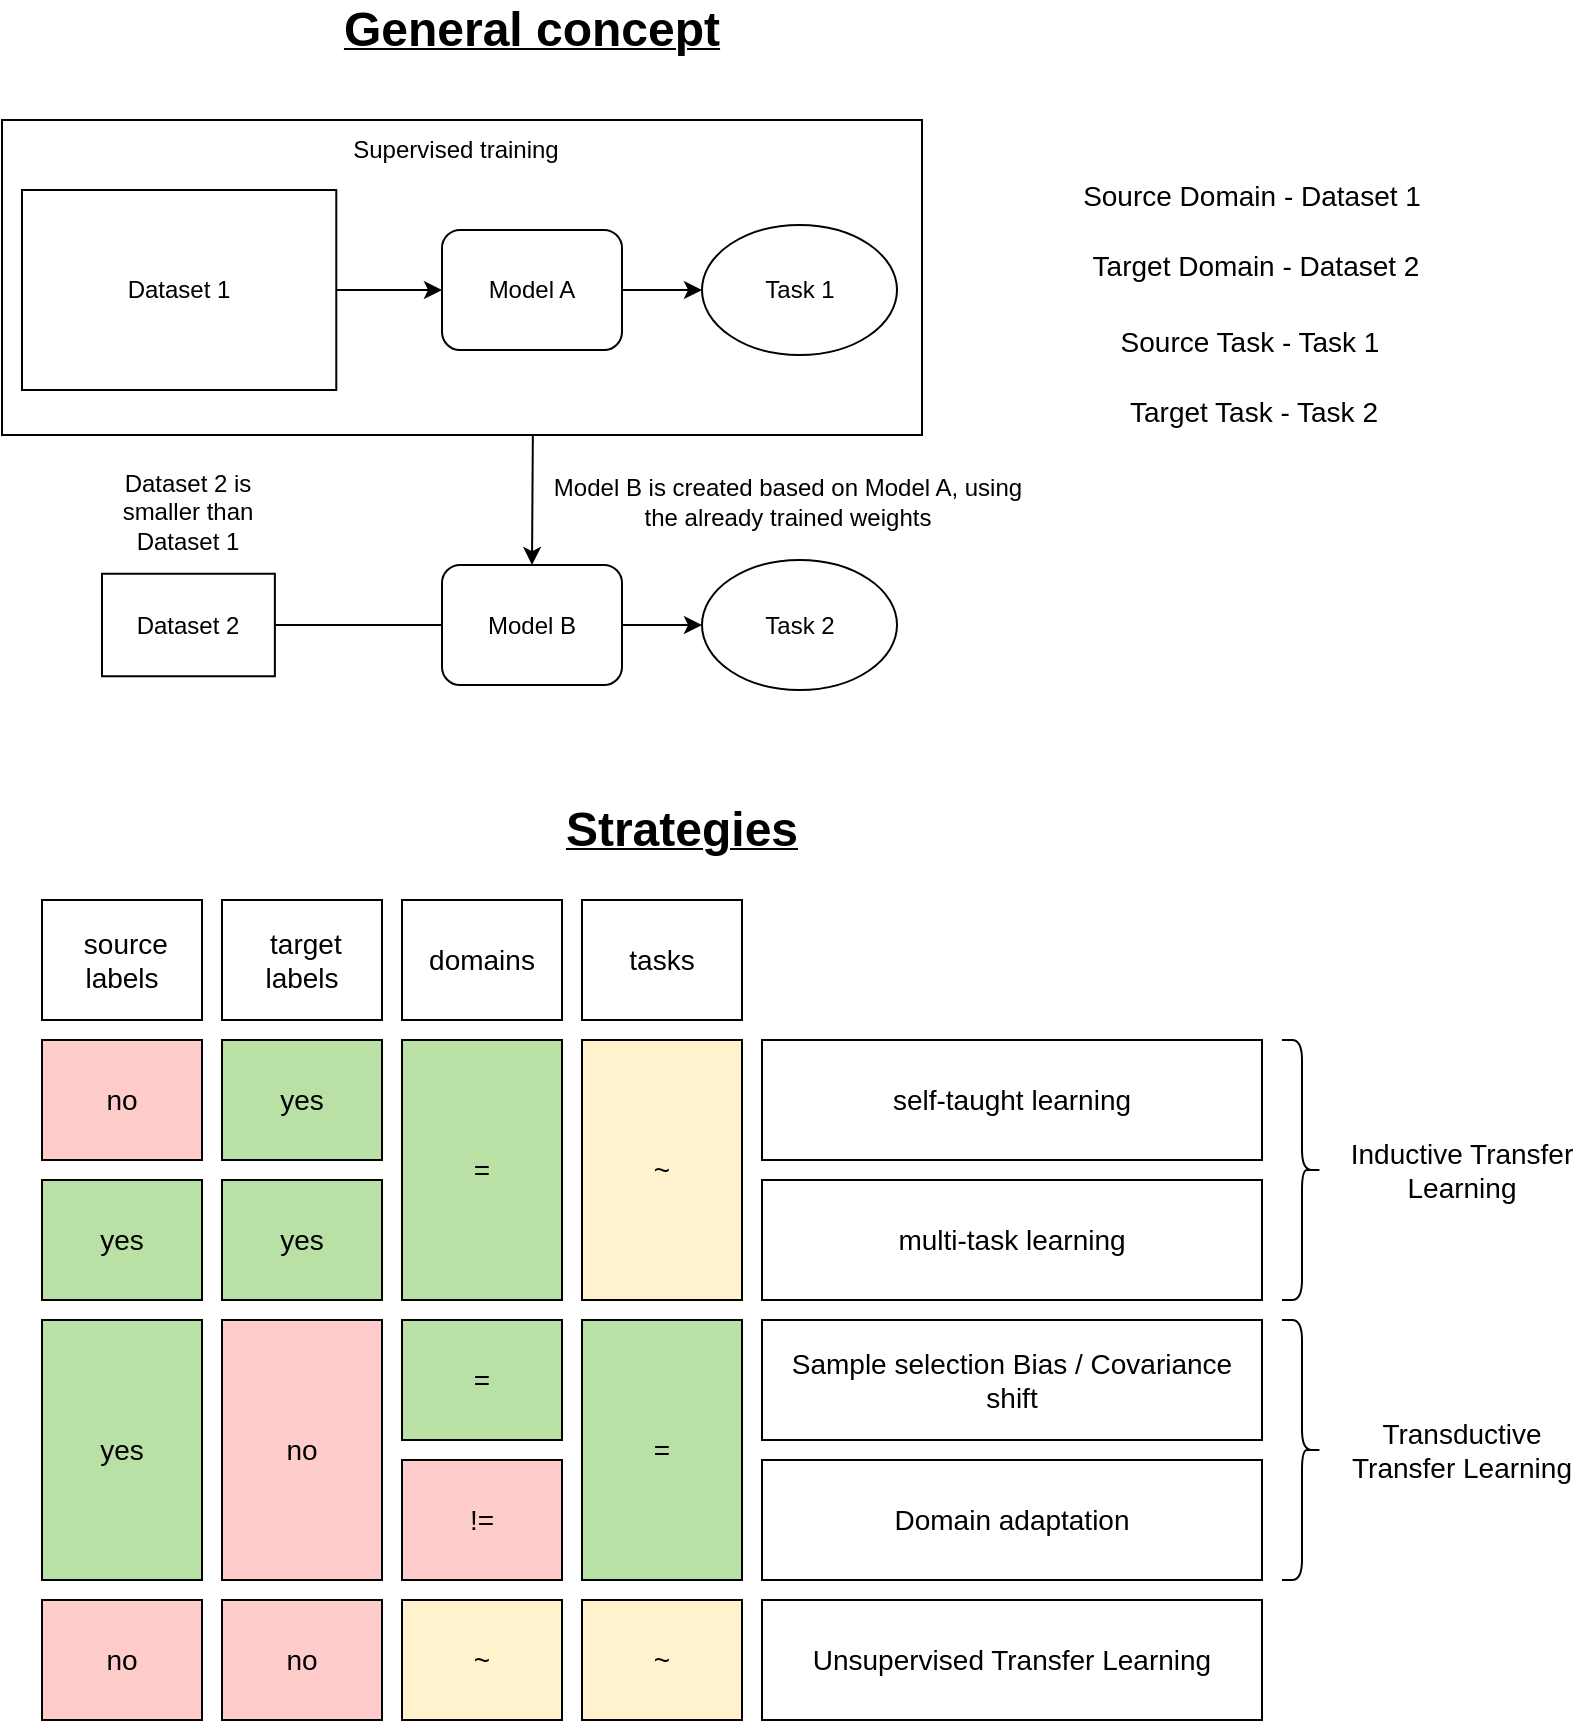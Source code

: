 <mxfile version="20.3.6" type="github">
  <diagram id="2KF-llWUAsRiXLdBTBko" name="Page-1">
    <mxGraphModel dx="1278" dy="1605" grid="1" gridSize="10" guides="1" tooltips="1" connect="1" arrows="1" fold="1" page="1" pageScale="1" pageWidth="850" pageHeight="1100" math="0" shadow="0">
      <root>
        <mxCell id="0" />
        <mxCell id="1" parent="0" />
        <mxCell id="2Qtg0f-xws7gsFXFlxQl-7" value="" style="rounded=0;whiteSpace=wrap;html=1;fillColor=none;" parent="1" vertex="1">
          <mxGeometry x="100" y="50" width="460" height="157.5" as="geometry" />
        </mxCell>
        <mxCell id="2Qtg0f-xws7gsFXFlxQl-12" style="edgeStyle=orthogonalEdgeStyle;rounded=0;orthogonalLoop=1;jettySize=auto;html=1;entryX=0;entryY=0.5;entryDx=0;entryDy=0;" parent="1" source="2Qtg0f-xws7gsFXFlxQl-1" target="2Qtg0f-xws7gsFXFlxQl-9" edge="1">
          <mxGeometry relative="1" as="geometry" />
        </mxCell>
        <mxCell id="2Qtg0f-xws7gsFXFlxQl-1" value="Dataset 1" style="rounded=0;whiteSpace=wrap;html=1;" parent="1" vertex="1">
          <mxGeometry x="110" y="85" width="157.14" height="100" as="geometry" />
        </mxCell>
        <mxCell id="2Qtg0f-xws7gsFXFlxQl-2" value="Task 1" style="ellipse;whiteSpace=wrap;html=1;" parent="1" vertex="1">
          <mxGeometry x="450" y="102.5" width="97.5" height="65" as="geometry" />
        </mxCell>
        <mxCell id="2Qtg0f-xws7gsFXFlxQl-6" style="edgeStyle=orthogonalEdgeStyle;rounded=0;orthogonalLoop=1;jettySize=auto;html=1;startArrow=none;" parent="1" source="2Qtg0f-xws7gsFXFlxQl-14" target="2Qtg0f-xws7gsFXFlxQl-5" edge="1">
          <mxGeometry relative="1" as="geometry" />
        </mxCell>
        <mxCell id="2Qtg0f-xws7gsFXFlxQl-4" value="Dataset 2" style="rounded=0;whiteSpace=wrap;html=1;" parent="1" vertex="1">
          <mxGeometry x="150" y="276.88" width="86.43" height="51.25" as="geometry" />
        </mxCell>
        <mxCell id="2Qtg0f-xws7gsFXFlxQl-5" value="Task 2" style="ellipse;whiteSpace=wrap;html=1;" parent="1" vertex="1">
          <mxGeometry x="450" y="270" width="97.5" height="65" as="geometry" />
        </mxCell>
        <mxCell id="2Qtg0f-xws7gsFXFlxQl-8" value="Supervised training" style="text;html=1;strokeColor=none;fillColor=none;align=center;verticalAlign=middle;whiteSpace=wrap;rounded=0;" parent="1" vertex="1">
          <mxGeometry x="267.14" y="50" width="120" height="30" as="geometry" />
        </mxCell>
        <mxCell id="2Qtg0f-xws7gsFXFlxQl-13" style="edgeStyle=orthogonalEdgeStyle;rounded=0;orthogonalLoop=1;jettySize=auto;html=1;" parent="1" source="2Qtg0f-xws7gsFXFlxQl-9" target="2Qtg0f-xws7gsFXFlxQl-2" edge="1">
          <mxGeometry relative="1" as="geometry" />
        </mxCell>
        <mxCell id="2Qtg0f-xws7gsFXFlxQl-9" value="Model A" style="rounded=1;whiteSpace=wrap;html=1;fillColor=#FFFFFF;" parent="1" vertex="1">
          <mxGeometry x="320" y="105" width="90" height="60" as="geometry" />
        </mxCell>
        <mxCell id="2Qtg0f-xws7gsFXFlxQl-14" value="Model B" style="rounded=1;whiteSpace=wrap;html=1;fillColor=#FFFFFF;" parent="1" vertex="1">
          <mxGeometry x="320" y="272.51" width="90" height="60" as="geometry" />
        </mxCell>
        <mxCell id="2Qtg0f-xws7gsFXFlxQl-15" value="" style="edgeStyle=orthogonalEdgeStyle;rounded=0;orthogonalLoop=1;jettySize=auto;html=1;endArrow=none;" parent="1" source="2Qtg0f-xws7gsFXFlxQl-4" target="2Qtg0f-xws7gsFXFlxQl-14" edge="1">
          <mxGeometry relative="1" as="geometry">
            <mxPoint x="236.43" y="302.6" as="sourcePoint" />
            <mxPoint x="410" y="302.5" as="targetPoint" />
          </mxGeometry>
        </mxCell>
        <mxCell id="2Qtg0f-xws7gsFXFlxQl-16" value="" style="endArrow=classic;html=1;rounded=0;exitX=0.577;exitY=1.003;exitDx=0;exitDy=0;exitPerimeter=0;entryX=0.5;entryY=0;entryDx=0;entryDy=0;" parent="1" source="2Qtg0f-xws7gsFXFlxQl-7" target="2Qtg0f-xws7gsFXFlxQl-14" edge="1">
          <mxGeometry width="50" height="50" relative="1" as="geometry">
            <mxPoint x="340" y="280" as="sourcePoint" />
            <mxPoint x="390" y="230" as="targetPoint" />
          </mxGeometry>
        </mxCell>
        <mxCell id="2Qtg0f-xws7gsFXFlxQl-17" value="Model B is created based on Model A, using the already trained weights" style="text;html=1;strokeColor=none;fillColor=none;align=center;verticalAlign=middle;whiteSpace=wrap;rounded=0;" parent="1" vertex="1">
          <mxGeometry x="366" y="220" width="254" height="42.5" as="geometry" />
        </mxCell>
        <mxCell id="2Qtg0f-xws7gsFXFlxQl-18" value="Dataset 2 is smaller than Dataset 1" style="text;html=1;strokeColor=none;fillColor=none;align=center;verticalAlign=middle;whiteSpace=wrap;rounded=0;" parent="1" vertex="1">
          <mxGeometry x="141.25" y="222.51" width="103.93" height="47.49" as="geometry" />
        </mxCell>
        <mxCell id="2Qtg0f-xws7gsFXFlxQl-20" value="&lt;u&gt;&lt;b&gt;&lt;font style=&quot;font-size: 24px;&quot;&gt;General concept&lt;/font&gt;&lt;/b&gt;&lt;/u&gt;" style="text;html=1;strokeColor=none;fillColor=none;align=center;verticalAlign=middle;whiteSpace=wrap;rounded=0;" parent="1" vertex="1">
          <mxGeometry x="245" y="-10" width="240" height="30" as="geometry" />
        </mxCell>
        <mxCell id="2Qtg0f-xws7gsFXFlxQl-21" value="&lt;font style=&quot;font-size: 14px;&quot;&gt;Source Domain - Dataset 1&lt;/font&gt;" style="text;html=1;strokeColor=none;fillColor=none;align=center;verticalAlign=middle;whiteSpace=wrap;rounded=0;fontSize=24;" parent="1" vertex="1">
          <mxGeometry x="600" y="67.5" width="250" height="35" as="geometry" />
        </mxCell>
        <mxCell id="2Qtg0f-xws7gsFXFlxQl-22" value="&lt;font style=&quot;font-size: 14px;&quot;&gt;Target Domain - Dataset 2&lt;/font&gt;" style="text;html=1;strokeColor=none;fillColor=none;align=center;verticalAlign=middle;whiteSpace=wrap;rounded=0;fontSize=24;" parent="1" vertex="1">
          <mxGeometry x="602" y="102.5" width="250" height="35" as="geometry" />
        </mxCell>
        <mxCell id="2Qtg0f-xws7gsFXFlxQl-23" value="&lt;font style=&quot;font-size: 14px;&quot;&gt;Source Task - Task 1&lt;/font&gt;" style="text;html=1;strokeColor=none;fillColor=none;align=center;verticalAlign=middle;whiteSpace=wrap;rounded=0;fontSize=24;" parent="1" vertex="1">
          <mxGeometry x="599" y="140" width="250" height="35" as="geometry" />
        </mxCell>
        <mxCell id="2Qtg0f-xws7gsFXFlxQl-24" value="&lt;font style=&quot;font-size: 14px;&quot;&gt;Target Task - Task 2&lt;/font&gt;" style="text;html=1;strokeColor=none;fillColor=none;align=center;verticalAlign=middle;whiteSpace=wrap;rounded=0;fontSize=24;" parent="1" vertex="1">
          <mxGeometry x="601" y="175" width="250" height="35" as="geometry" />
        </mxCell>
        <mxCell id="2Qtg0f-xws7gsFXFlxQl-25" value="&amp;nbsp;source labels" style="rounded=0;whiteSpace=wrap;html=1;fontSize=14;fillColor=#FFFFFF;" parent="1" vertex="1">
          <mxGeometry x="120" y="440" width="80" height="60" as="geometry" />
        </mxCell>
        <mxCell id="2Qtg0f-xws7gsFXFlxQl-28" value="&amp;nbsp;target labels" style="rounded=0;whiteSpace=wrap;html=1;fontSize=14;fillColor=#FFFFFF;" parent="1" vertex="1">
          <mxGeometry x="210" y="440" width="80" height="60" as="geometry" />
        </mxCell>
        <mxCell id="2Qtg0f-xws7gsFXFlxQl-29" value="yes" style="rounded=0;whiteSpace=wrap;html=1;fontSize=14;fillColor=#B9E0A5;" parent="1" vertex="1">
          <mxGeometry x="210" y="510" width="80" height="60" as="geometry" />
        </mxCell>
        <mxCell id="2Qtg0f-xws7gsFXFlxQl-30" value="no" style="rounded=0;whiteSpace=wrap;html=1;fontSize=14;fillColor=#FFCCCC;" parent="1" vertex="1">
          <mxGeometry x="120" y="510" width="80" height="60" as="geometry" />
        </mxCell>
        <mxCell id="2Qtg0f-xws7gsFXFlxQl-31" value="self-taught learning" style="rounded=0;whiteSpace=wrap;html=1;fontSize=14;fillColor=#FFFFFF;" parent="1" vertex="1">
          <mxGeometry x="480" y="510" width="250" height="60" as="geometry" />
        </mxCell>
        <mxCell id="2Qtg0f-xws7gsFXFlxQl-32" value="yes" style="rounded=0;whiteSpace=wrap;html=1;fontSize=14;fillColor=#B9E0A5;" parent="1" vertex="1">
          <mxGeometry x="210" y="580" width="80" height="60" as="geometry" />
        </mxCell>
        <mxCell id="2Qtg0f-xws7gsFXFlxQl-33" value="yes" style="rounded=0;whiteSpace=wrap;html=1;fontSize=14;fillColor=#B9E0A5;" parent="1" vertex="1">
          <mxGeometry x="120" y="580" width="80" height="60" as="geometry" />
        </mxCell>
        <mxCell id="2Qtg0f-xws7gsFXFlxQl-34" value="multi-task learning" style="rounded=0;whiteSpace=wrap;html=1;fontSize=14;fillColor=#FFFFFF;" parent="1" vertex="1">
          <mxGeometry x="480" y="580" width="250" height="60" as="geometry" />
        </mxCell>
        <mxCell id="2Qtg0f-xws7gsFXFlxQl-35" value="yes" style="rounded=0;whiteSpace=wrap;html=1;fontSize=14;fillColor=#B9E0A5;" parent="1" vertex="1">
          <mxGeometry x="120" y="650" width="80" height="130" as="geometry" />
        </mxCell>
        <mxCell id="2Qtg0f-xws7gsFXFlxQl-36" value="no" style="rounded=0;whiteSpace=wrap;html=1;fontSize=14;fillColor=#FFCCCC;" parent="1" vertex="1">
          <mxGeometry x="210" y="650" width="80" height="130" as="geometry" />
        </mxCell>
        <mxCell id="2Qtg0f-xws7gsFXFlxQl-37" value="domains" style="rounded=0;whiteSpace=wrap;html=1;fontSize=14;fillColor=#FFFFFF;" parent="1" vertex="1">
          <mxGeometry x="300" y="440" width="80" height="60" as="geometry" />
        </mxCell>
        <mxCell id="2Qtg0f-xws7gsFXFlxQl-38" value="=" style="rounded=0;whiteSpace=wrap;html=1;fontSize=14;fillColor=#B9E0A5;" parent="1" vertex="1">
          <mxGeometry x="300" y="650" width="80" height="60" as="geometry" />
        </mxCell>
        <mxCell id="2Qtg0f-xws7gsFXFlxQl-40" value="!=" style="rounded=0;whiteSpace=wrap;html=1;fontSize=14;fillColor=#FFCCCC;" parent="1" vertex="1">
          <mxGeometry x="300" y="720" width="80" height="60" as="geometry" />
        </mxCell>
        <mxCell id="2Qtg0f-xws7gsFXFlxQl-41" value="Sample selection Bias / Covariance shift" style="rounded=0;whiteSpace=wrap;html=1;fontSize=14;fillColor=#FFFFFF;" parent="1" vertex="1">
          <mxGeometry x="480" y="650" width="250" height="60" as="geometry" />
        </mxCell>
        <mxCell id="2Qtg0f-xws7gsFXFlxQl-42" value="Domain adaptation" style="rounded=0;whiteSpace=wrap;html=1;fontSize=14;fillColor=#FFFFFF;" parent="1" vertex="1">
          <mxGeometry x="480" y="720" width="250" height="60" as="geometry" />
        </mxCell>
        <mxCell id="2Qtg0f-xws7gsFXFlxQl-43" value="no" style="rounded=0;whiteSpace=wrap;html=1;fontSize=14;fillColor=#FFCCCC;" parent="1" vertex="1">
          <mxGeometry x="120" y="790" width="80" height="60" as="geometry" />
        </mxCell>
        <mxCell id="2Qtg0f-xws7gsFXFlxQl-44" value="no" style="rounded=0;whiteSpace=wrap;html=1;fontSize=14;fillColor=#FFCCCC;" parent="1" vertex="1">
          <mxGeometry x="210" y="790" width="80" height="60" as="geometry" />
        </mxCell>
        <mxCell id="2Qtg0f-xws7gsFXFlxQl-45" value="Unsupervised Transfer Learning" style="rounded=0;whiteSpace=wrap;html=1;fontSize=14;fillColor=#FFFFFF;" parent="1" vertex="1">
          <mxGeometry x="480" y="790" width="250" height="60" as="geometry" />
        </mxCell>
        <mxCell id="2Qtg0f-xws7gsFXFlxQl-46" value="" style="shape=curlyBracket;whiteSpace=wrap;html=1;rounded=1;flipH=1;fontSize=14;fillColor=#FFFFFF;" parent="1" vertex="1">
          <mxGeometry x="740" y="650" width="20" height="130" as="geometry" />
        </mxCell>
        <mxCell id="2Qtg0f-xws7gsFXFlxQl-47" value="" style="shape=curlyBracket;whiteSpace=wrap;html=1;rounded=1;flipH=1;fontSize=14;fillColor=#FFFFFF;" parent="1" vertex="1">
          <mxGeometry x="740" y="510" width="20" height="130" as="geometry" />
        </mxCell>
        <mxCell id="2Qtg0f-xws7gsFXFlxQl-48" value="Inductive Transfer Learning" style="text;html=1;strokeColor=none;fillColor=none;align=center;verticalAlign=middle;whiteSpace=wrap;rounded=0;fontSize=14;" parent="1" vertex="1">
          <mxGeometry x="770" y="560" width="120" height="30" as="geometry" />
        </mxCell>
        <mxCell id="2Qtg0f-xws7gsFXFlxQl-49" value="Transductive Transfer Learning" style="text;html=1;strokeColor=none;fillColor=none;align=center;verticalAlign=middle;whiteSpace=wrap;rounded=0;fontSize=14;" parent="1" vertex="1">
          <mxGeometry x="770" y="700" width="120" height="30" as="geometry" />
        </mxCell>
        <mxCell id="2Qtg0f-xws7gsFXFlxQl-51" value="&lt;u&gt;&lt;b&gt;&lt;font style=&quot;font-size: 24px;&quot;&gt;Strategies&lt;/font&gt;&lt;/b&gt;&lt;/u&gt;" style="text;html=1;strokeColor=none;fillColor=none;align=center;verticalAlign=middle;whiteSpace=wrap;rounded=0;" parent="1" vertex="1">
          <mxGeometry x="320" y="390" width="240" height="30" as="geometry" />
        </mxCell>
        <mxCell id="2Qtg0f-xws7gsFXFlxQl-52" value="=" style="rounded=0;whiteSpace=wrap;html=1;fontSize=14;fillColor=#B9E0A5;" parent="1" vertex="1">
          <mxGeometry x="300" y="510" width="80" height="130" as="geometry" />
        </mxCell>
        <mxCell id="2Qtg0f-xws7gsFXFlxQl-53" value="~" style="rounded=0;whiteSpace=wrap;html=1;fontSize=14;fillColor=#FFF2CC;" parent="1" vertex="1">
          <mxGeometry x="300" y="790" width="80" height="60" as="geometry" />
        </mxCell>
        <mxCell id="2Qtg0f-xws7gsFXFlxQl-54" value="tasks" style="rounded=0;whiteSpace=wrap;html=1;fontSize=14;fillColor=#FFFFFF;" parent="1" vertex="1">
          <mxGeometry x="390" y="440" width="80" height="60" as="geometry" />
        </mxCell>
        <mxCell id="2Qtg0f-xws7gsFXFlxQl-55" value="~" style="rounded=0;whiteSpace=wrap;html=1;fontSize=14;fillColor=#FFF2CC;" parent="1" vertex="1">
          <mxGeometry x="390" y="510" width="80" height="130" as="geometry" />
        </mxCell>
        <mxCell id="2Qtg0f-xws7gsFXFlxQl-56" value="~" style="rounded=0;whiteSpace=wrap;html=1;fontSize=14;fillColor=#FFF2CC;" parent="1" vertex="1">
          <mxGeometry x="390" y="790" width="80" height="60" as="geometry" />
        </mxCell>
        <mxCell id="2Qtg0f-xws7gsFXFlxQl-57" value="=" style="rounded=0;whiteSpace=wrap;html=1;fontSize=14;fillColor=#B9E0A5;" parent="1" vertex="1">
          <mxGeometry x="390" y="650" width="80" height="130" as="geometry" />
        </mxCell>
      </root>
    </mxGraphModel>
  </diagram>
</mxfile>
